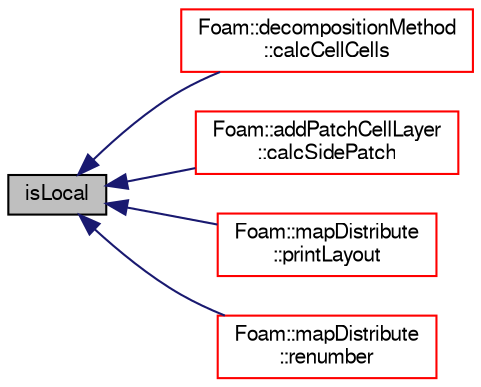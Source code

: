 digraph "isLocal"
{
  bgcolor="transparent";
  edge [fontname="FreeSans",fontsize="10",labelfontname="FreeSans",labelfontsize="10"];
  node [fontname="FreeSans",fontsize="10",shape=record];
  rankdir="LR";
  Node236 [label="isLocal",height=0.2,width=0.4,color="black", fillcolor="grey75", style="filled", fontcolor="black"];
  Node236 -> Node237 [dir="back",color="midnightblue",fontsize="10",style="solid",fontname="FreeSans"];
  Node237 [label="Foam::decompositionMethod\l::calcCellCells",height=0.2,width=0.4,color="red",URL="$a28594.html#a86727d8c968e3ae5d8f394879e2b3c8a",tooltip="Helper: determine (local or global) cellCells from mesh. "];
  Node236 -> Node243 [dir="back",color="midnightblue",fontsize="10",style="solid",fontname="FreeSans"];
  Node243 [label="Foam::addPatchCellLayer\l::calcSidePatch",height=0.2,width=0.4,color="red",URL="$a21626.html#a25346f181e6f56df9a1839ff94eea581",tooltip="Boundary edges get extruded into boundary faces. Determine patch. "];
  Node236 -> Node251 [dir="back",color="midnightblue",fontsize="10",style="solid",fontname="FreeSans"];
  Node251 [label="Foam::mapDistribute\l::printLayout",height=0.2,width=0.4,color="red",URL="$a27362.html#a354c270fcad8f00ba2bf069b0f68a729",tooltip="Debug: print layout. Can only be used on maps with sorted. "];
  Node236 -> Node255 [dir="back",color="midnightblue",fontsize="10",style="solid",fontname="FreeSans"];
  Node255 [label="Foam::mapDistribute\l::renumber",height=0.2,width=0.4,color="red",URL="$a27362.html#a47982060bb4a510a889e78fccf36e513",tooltip="Helper for construct from globalIndex. Renumbers element. "];
}
